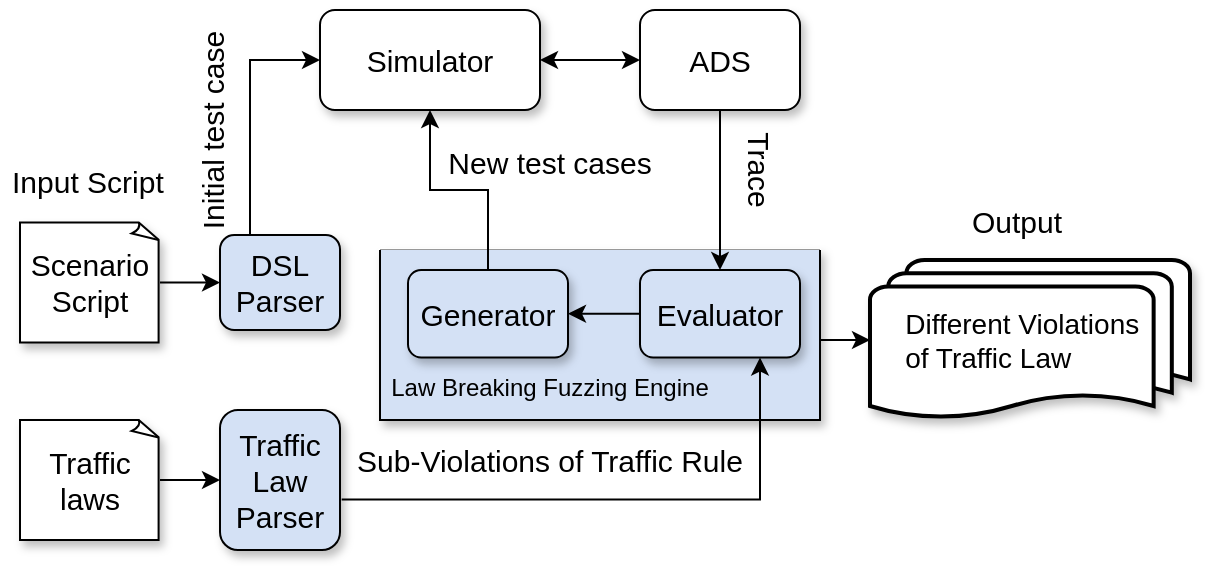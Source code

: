 <mxfile version="24.7.12">
  <diagram id="a19_NUknvXgKUSfnAKbw" name="Page-1">
    <mxGraphModel dx="1185" dy="637" grid="1" gridSize="10" guides="1" tooltips="1" connect="1" arrows="1" fold="1" page="1" pageScale="1" pageWidth="827" pageHeight="1169" background="#ffffff" math="0" shadow="0">
      <root>
        <mxCell id="0" />
        <mxCell id="1" parent="0" />
        <mxCell id="OqPCese3OTZqkQ9JfMc0-1" style="edgeStyle=orthogonalEdgeStyle;rounded=0;orthogonalLoop=1;jettySize=auto;html=1;exitX=1;exitY=0.5;exitDx=0;exitDy=0;entryX=0;entryY=0.5;entryDx=0;entryDy=0;entryPerimeter=0;" edge="1" parent="1" source="OqPCese3OTZqkQ9JfMc0-2" target="OqPCese3OTZqkQ9JfMc0-12">
          <mxGeometry relative="1" as="geometry">
            <mxPoint x="460" y="205" as="targetPoint" />
            <Array as="points">
              <mxPoint x="450" y="205" />
            </Array>
          </mxGeometry>
        </mxCell>
        <mxCell id="OqPCese3OTZqkQ9JfMc0-2" value="" style="swimlane;startSize=0;align=center;labelBackgroundColor=#7EA6E0;labelBorderColor=none;fillColor=none;rounded=1;shadow=1;sketch=0;glass=1;swimlaneFillColor=#D4E1F5;" vertex="1" parent="1">
          <mxGeometry x="230" y="160" width="220" height="85" as="geometry">
            <mxRectangle x="350" y="300" width="50" height="40" as="alternateBounds" />
          </mxGeometry>
        </mxCell>
        <mxCell id="OqPCese3OTZqkQ9JfMc0-3" style="edgeStyle=orthogonalEdgeStyle;rounded=0;orthogonalLoop=1;jettySize=auto;html=1;exitX=0;exitY=0.5;exitDx=0;exitDy=0;entryX=1;entryY=0.5;entryDx=0;entryDy=0;" edge="1" parent="OqPCese3OTZqkQ9JfMc0-2" source="OqPCese3OTZqkQ9JfMc0-4" target="OqPCese3OTZqkQ9JfMc0-5">
          <mxGeometry relative="1" as="geometry" />
        </mxCell>
        <mxCell id="OqPCese3OTZqkQ9JfMc0-4" value="&lt;font style=&quot;font-size: 15px&quot;&gt;Evaluator&lt;/font&gt;" style="rounded=1;whiteSpace=wrap;html=1;align=center;shadow=1;glass=0;sketch=0;fillColor=#D4E1F5;" vertex="1" parent="OqPCese3OTZqkQ9JfMc0-2">
          <mxGeometry x="130" y="10" width="80" height="43.75" as="geometry" />
        </mxCell>
        <mxCell id="OqPCese3OTZqkQ9JfMc0-5" value="&lt;font style=&quot;font-size: 15px&quot;&gt;Generator&lt;/font&gt;" style="rounded=1;whiteSpace=wrap;html=1;align=center;shadow=1;glass=0;fillColor=#D4E1F5;" vertex="1" parent="OqPCese3OTZqkQ9JfMc0-2">
          <mxGeometry x="14" y="10" width="80" height="43.75" as="geometry" />
        </mxCell>
        <mxCell id="OqPCese3OTZqkQ9JfMc0-6" value="Law Breaking Fuzzing Engine" style="text;html=1;strokeColor=none;fillColor=none;align=center;verticalAlign=middle;whiteSpace=wrap;rounded=0;" vertex="1" parent="OqPCese3OTZqkQ9JfMc0-2">
          <mxGeometry y="53.75" width="170" height="30" as="geometry" />
        </mxCell>
        <mxCell id="OqPCese3OTZqkQ9JfMc0-7" style="edgeStyle=orthogonalEdgeStyle;rounded=0;orthogonalLoop=1;jettySize=auto;html=1;exitX=1;exitY=0.5;exitDx=0;exitDy=0;exitPerimeter=0;" edge="1" parent="1" source="OqPCese3OTZqkQ9JfMc0-8" target="OqPCese3OTZqkQ9JfMc0-14">
          <mxGeometry relative="1" as="geometry" />
        </mxCell>
        <mxCell id="OqPCese3OTZqkQ9JfMc0-8" value="Scenario Script" style="whiteSpace=wrap;html=1;shape=mxgraph.basic.document;shadow=1;fontSize=15;" vertex="1" parent="1">
          <mxGeometry x="50" y="146.25" width="70" height="60" as="geometry" />
        </mxCell>
        <mxCell id="OqPCese3OTZqkQ9JfMc0-9" style="edgeStyle=orthogonalEdgeStyle;rounded=0;orthogonalLoop=1;jettySize=auto;html=1;exitX=0.5;exitY=1;exitDx=0;exitDy=0;exitPerimeter=0;" edge="1" parent="1" source="OqPCese3OTZqkQ9JfMc0-8" target="OqPCese3OTZqkQ9JfMc0-8">
          <mxGeometry relative="1" as="geometry" />
        </mxCell>
        <mxCell id="OqPCese3OTZqkQ9JfMc0-10" style="edgeStyle=orthogonalEdgeStyle;rounded=0;orthogonalLoop=1;jettySize=auto;html=1;exitX=1;exitY=0.5;exitDx=0;exitDy=0;exitPerimeter=0;entryX=0;entryY=0.5;entryDx=0;entryDy=0;" edge="1" parent="1" source="OqPCese3OTZqkQ9JfMc0-11" target="OqPCese3OTZqkQ9JfMc0-16">
          <mxGeometry relative="1" as="geometry" />
        </mxCell>
        <mxCell id="OqPCese3OTZqkQ9JfMc0-11" value="Traffic laws" style="whiteSpace=wrap;html=1;shape=mxgraph.basic.document;shadow=1;fontSize=15;" vertex="1" parent="1">
          <mxGeometry x="50" y="245" width="70" height="60" as="geometry" />
        </mxCell>
        <mxCell id="OqPCese3OTZqkQ9JfMc0-12" value="&lt;div style=&quot;font-size: 14px&quot; align=&quot;justify&quot;&gt;&lt;font style=&quot;font-size: 14px&quot;&gt;Different Violations&amp;nbsp;&amp;nbsp; &lt;br&gt;&lt;/font&gt;&lt;/div&gt;&lt;div style=&quot;font-size: 14px&quot; align=&quot;justify&quot;&gt;&lt;font style=&quot;font-size: 14px&quot;&gt;of Traffic Law&lt;br&gt;&lt;/font&gt;&lt;/div&gt;" style="strokeWidth=2;html=1;shape=mxgraph.flowchart.multi-document;whiteSpace=wrap;align=center;shadow=1;sketch=0;" vertex="1" parent="1">
          <mxGeometry x="475" y="165" width="160" height="80" as="geometry" />
        </mxCell>
        <mxCell id="OqPCese3OTZqkQ9JfMc0-13" style="edgeStyle=orthogonalEdgeStyle;rounded=0;orthogonalLoop=1;jettySize=auto;html=1;exitX=0.25;exitY=0;exitDx=0;exitDy=0;entryX=0;entryY=0.5;entryDx=0;entryDy=0;" edge="1" parent="1" source="OqPCese3OTZqkQ9JfMc0-14" target="OqPCese3OTZqkQ9JfMc0-17">
          <mxGeometry relative="1" as="geometry" />
        </mxCell>
        <mxCell id="OqPCese3OTZqkQ9JfMc0-14" value="&lt;font style=&quot;font-size: 15px&quot;&gt;DSL Parser&lt;/font&gt;" style="rounded=1;whiteSpace=wrap;html=1;align=center;labelBackgroundColor=none;shadow=1;glass=0;fillColor=#D4E1F5;" vertex="1" parent="1">
          <mxGeometry x="150" y="152.5" width="60" height="47.5" as="geometry" />
        </mxCell>
        <mxCell id="OqPCese3OTZqkQ9JfMc0-15" style="edgeStyle=orthogonalEdgeStyle;rounded=0;orthogonalLoop=1;jettySize=auto;html=1;exitX=1.014;exitY=0.64;exitDx=0;exitDy=0;entryX=0.75;entryY=1;entryDx=0;entryDy=0;exitPerimeter=0;" edge="1" parent="1" source="OqPCese3OTZqkQ9JfMc0-16" target="OqPCese3OTZqkQ9JfMc0-4">
          <mxGeometry relative="1" as="geometry" />
        </mxCell>
        <mxCell id="OqPCese3OTZqkQ9JfMc0-16" value="&lt;font style=&quot;font-size: 15px&quot;&gt;Traffic Law Parser&lt;/font&gt;" style="rounded=1;whiteSpace=wrap;html=1;align=center;labelBackgroundColor=none;shadow=1;glass=0;fillColor=#D4E1F5;" vertex="1" parent="1">
          <mxGeometry x="150" y="240" width="60" height="70" as="geometry" />
        </mxCell>
        <mxCell id="OqPCese3OTZqkQ9JfMc0-17" value="&lt;font style=&quot;font-size: 15px&quot;&gt;Simulator&lt;/font&gt;" style="rounded=1;whiteSpace=wrap;html=1;align=center;shadow=1;glass=0;" vertex="1" parent="1">
          <mxGeometry x="200" y="40" width="110" height="50" as="geometry" />
        </mxCell>
        <mxCell id="OqPCese3OTZqkQ9JfMc0-18" value="" style="endArrow=classic;startArrow=classic;html=1;rounded=0;entryX=0;entryY=0.5;entryDx=0;entryDy=0;exitX=1;exitY=0.5;exitDx=0;exitDy=0;" edge="1" parent="1" source="OqPCese3OTZqkQ9JfMc0-17" target="OqPCese3OTZqkQ9JfMc0-22">
          <mxGeometry width="50" height="50" relative="1" as="geometry">
            <mxPoint x="390" y="110" as="sourcePoint" />
            <mxPoint x="440" y="60" as="targetPoint" />
          </mxGeometry>
        </mxCell>
        <mxCell id="OqPCese3OTZqkQ9JfMc0-19" value="Input Script" style="text;strokeColor=none;fillColor=none;align=left;verticalAlign=middle;spacingLeft=4;spacingRight=4;overflow=hidden;points=[[0,0.5],[1,0.5]];portConstraint=eastwest;rotatable=0;fontSize=15;" vertex="1" parent="1">
          <mxGeometry x="40" y="110" width="90" height="30" as="geometry" />
        </mxCell>
        <mxCell id="OqPCese3OTZqkQ9JfMc0-20" value="Output" style="text;strokeColor=none;fillColor=none;align=left;verticalAlign=middle;spacingLeft=4;spacingRight=4;overflow=hidden;points=[[0,0.5],[1,0.5]];portConstraint=eastwest;rotatable=0;strokeWidth=1;fontSize=15;" vertex="1" parent="1">
          <mxGeometry x="520" y="130" width="80" height="30" as="geometry" />
        </mxCell>
        <mxCell id="OqPCese3OTZqkQ9JfMc0-21" style="edgeStyle=orthogonalEdgeStyle;rounded=0;orthogonalLoop=1;jettySize=auto;html=1;exitX=0.5;exitY=1;exitDx=0;exitDy=0;entryX=0.5;entryY=0;entryDx=0;entryDy=0;" edge="1" parent="1" source="OqPCese3OTZqkQ9JfMc0-22" target="OqPCese3OTZqkQ9JfMc0-4">
          <mxGeometry relative="1" as="geometry">
            <mxPoint x="400" y="161.25" as="targetPoint" />
          </mxGeometry>
        </mxCell>
        <mxCell id="OqPCese3OTZqkQ9JfMc0-22" value="&lt;font style=&quot;font-size: 15px&quot;&gt;ADS&lt;/font&gt;" style="rounded=1;whiteSpace=wrap;html=1;align=center;shadow=1;glass=0;" vertex="1" parent="1">
          <mxGeometry x="360" y="40" width="80" height="50" as="geometry" />
        </mxCell>
        <UserObject label="Initial test case" placeholders="1" name="Variable" id="OqPCese3OTZqkQ9JfMc0-23">
          <mxCell style="text;html=1;strokeColor=none;fillColor=none;align=center;verticalAlign=middle;whiteSpace=wrap;overflow=hidden;rotation=270;fontSize=15;" vertex="1" parent="1">
            <mxGeometry x="90" y="90" width="110" height="20" as="geometry" />
          </mxCell>
        </UserObject>
        <mxCell id="OqPCese3OTZqkQ9JfMc0-24" value="Trace" style="text;html=1;strokeColor=none;fillColor=none;align=center;verticalAlign=middle;whiteSpace=wrap;rounded=0;rotation=90;fontSize=15;" vertex="1" parent="1">
          <mxGeometry x="390" y="105" width="60" height="30" as="geometry" />
        </mxCell>
        <mxCell id="OqPCese3OTZqkQ9JfMc0-25" style="edgeStyle=orthogonalEdgeStyle;rounded=0;orthogonalLoop=1;jettySize=auto;html=1;exitX=0.5;exitY=0;exitDx=0;exitDy=0;entryX=0.5;entryY=1;entryDx=0;entryDy=0;" edge="1" parent="1" source="OqPCese3OTZqkQ9JfMc0-5" target="OqPCese3OTZqkQ9JfMc0-17">
          <mxGeometry relative="1" as="geometry" />
        </mxCell>
        <UserObject label="New test cases" placeholders="1" name="Variable" id="OqPCese3OTZqkQ9JfMc0-26">
          <mxCell style="text;html=1;strokeColor=none;fillColor=none;align=center;verticalAlign=middle;whiteSpace=wrap;overflow=hidden;rotation=0;fontSize=15;" vertex="1" parent="1">
            <mxGeometry x="260" y="105" width="110" height="20" as="geometry" />
          </mxCell>
        </UserObject>
        <mxCell id="OqPCese3OTZqkQ9JfMc0-27" value="Sub-Violations of Traffic Rule" style="text;html=1;strokeColor=none;fillColor=none;align=center;verticalAlign=middle;whiteSpace=wrap;rounded=0;labelBackgroundColor=none;labelBorderColor=none;fontSize=15;" vertex="1" parent="1">
          <mxGeometry x="215" y="250" width="200" height="30" as="geometry" />
        </mxCell>
      </root>
    </mxGraphModel>
  </diagram>
</mxfile>
